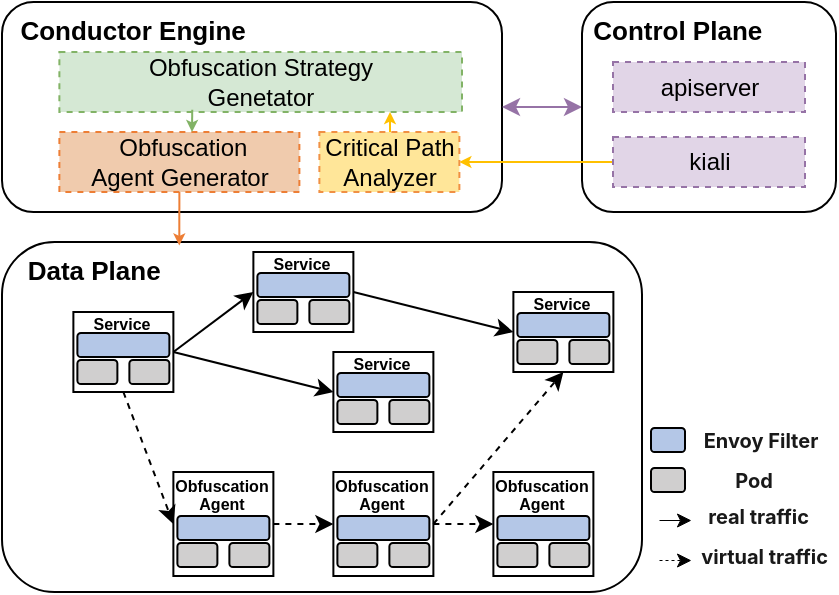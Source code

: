 <mxfile version="26.2.13">
  <diagram name="第 1 页" id="qtbnUa6J9ApBmLn-pT76">
    <mxGraphModel dx="720" dy="363" grid="1" gridSize="10" guides="1" tooltips="1" connect="1" arrows="1" fold="1" page="1" pageScale="1" pageWidth="827" pageHeight="1169" math="0" shadow="0">
      <root>
        <mxCell id="0" />
        <mxCell id="1" parent="0" />
        <mxCell id="pQrbv8YPV8smXKK3u01n-73" value="&lt;b&gt;&lt;font style=&quot;font-size: 13px;&quot;&gt;&amp;nbsp; Conductor Engine&lt;/font&gt;&lt;/b&gt;" style="rounded=1;whiteSpace=wrap;html=1;align=left;verticalAlign=top;" parent="1" vertex="1">
          <mxGeometry x="90" y="55" width="250" height="105" as="geometry" />
        </mxCell>
        <mxCell id="pQrbv8YPV8smXKK3u01n-37" value="&lt;font&gt;Critical Path&lt;/font&gt;&lt;div&gt;&lt;font&gt;Analyzer&lt;/font&gt;&lt;/div&gt;" style="rounded=0;whiteSpace=wrap;html=1;fillColor=light-dark(#ffe699, #ededed);dashed=1;strokeColor=light-dark(#f09044, #ededed);" parent="1" vertex="1">
          <mxGeometry x="248.69" y="120" width="70" height="30" as="geometry" />
        </mxCell>
        <mxCell id="pQrbv8YPV8smXKK3u01n-38" value="&lt;font&gt;&lt;span style=&quot;text-align: left;&quot;&gt;&amp;nbsp;Obfuscation Agent&lt;/span&gt;&lt;span style=&quot;text-align: left;&quot;&gt;&lt;font style=&quot;&quot;&gt;&amp;nbsp;Generator&lt;/font&gt;&lt;/span&gt;&lt;/font&gt;" style="rounded=0;whiteSpace=wrap;html=1;fillColor=light-dark(#f0cbad, #ededed);strokeColor=light-dark(#ed7e35, #ededed);dashed=1;" parent="1" vertex="1">
          <mxGeometry x="118.69" y="120" width="120" height="30" as="geometry" />
        </mxCell>
        <mxCell id="pQrbv8YPV8smXKK3u01n-39" value="&lt;font&gt;&lt;span style=&quot;text-align: left;&quot;&gt;Obfuscation&amp;nbsp;&lt;/span&gt;&lt;span style=&quot;text-align: left;&quot;&gt;S&lt;/span&gt;trategy&lt;/font&gt;&lt;div&gt;&lt;font&gt;Genetator&lt;/font&gt;&lt;/div&gt;" style="rounded=0;whiteSpace=wrap;html=1;fillColor=#d5e8d4;strokeColor=#82b366;dashed=1;" parent="1" vertex="1">
          <mxGeometry x="118.69" y="80" width="201.31" height="30" as="geometry" />
        </mxCell>
        <mxCell id="pQrbv8YPV8smXKK3u01n-40" value="" style="endArrow=classic;html=1;rounded=0;strokeColor=light-dark(#ffc000, #ededed);endSize=3;" parent="1" edge="1">
          <mxGeometry width="50" height="50" relative="1" as="geometry">
            <mxPoint x="284" y="120" as="sourcePoint" />
            <mxPoint x="284" y="110" as="targetPoint" />
            <Array as="points" />
          </mxGeometry>
        </mxCell>
        <mxCell id="pQrbv8YPV8smXKK3u01n-42" value="" style="curved=1;endArrow=classic;html=1;rounded=0;exitX=0.33;exitY=0.962;exitDx=0;exitDy=0;strokeColor=light-dark(#82b366, #000000);exitPerimeter=0;endSize=3;" parent="1" source="pQrbv8YPV8smXKK3u01n-39" edge="1">
          <mxGeometry width="50" height="50" relative="1" as="geometry">
            <mxPoint x="-31.31" y="180" as="sourcePoint" />
            <mxPoint x="185" y="120" as="targetPoint" />
            <Array as="points" />
          </mxGeometry>
        </mxCell>
        <mxCell id="p_BIG-tJRqvn1-pzMKZG-23" value="" style="endArrow=classic;startArrow=classic;html=1;rounded=0;entryX=0;entryY=0.5;entryDx=0;entryDy=0;exitX=1;exitY=0.5;exitDx=0;exitDy=0;strokeColor=light-dark(#9673a6, #EDEDED);" parent="1" source="pQrbv8YPV8smXKK3u01n-73" target="p_BIG-tJRqvn1-pzMKZG-16" edge="1">
          <mxGeometry width="50" height="50" relative="1" as="geometry">
            <mxPoint x="300" y="230" as="sourcePoint" />
            <mxPoint x="350" y="180" as="targetPoint" />
          </mxGeometry>
        </mxCell>
        <mxCell id="p_BIG-tJRqvn1-pzMKZG-24" value="&lt;b&gt;&lt;font style=&quot;font-size: 13px;&quot;&gt;&amp;nbsp; &amp;nbsp;Data Plane&lt;/font&gt;&lt;/b&gt;" style="rounded=1;whiteSpace=wrap;html=1;align=left;verticalAlign=top;" parent="1" vertex="1">
          <mxGeometry x="90" y="175" width="320" height="175" as="geometry" />
        </mxCell>
        <mxCell id="p_BIG-tJRqvn1-pzMKZG-49" value="" style="endArrow=classic;html=1;rounded=0;exitX=0.5;exitY=1;exitDx=0;exitDy=0;entryX=0.277;entryY=0.01;entryDx=0;entryDy=0;strokeColor=light-dark(#ed7e35, #ededed);entryPerimeter=0;endSize=3;" parent="1" source="pQrbv8YPV8smXKK3u01n-38" target="p_BIG-tJRqvn1-pzMKZG-24" edge="1">
          <mxGeometry width="50" height="50" relative="1" as="geometry">
            <mxPoint x="10" y="200" as="sourcePoint" />
            <mxPoint x="60" y="150" as="targetPoint" />
          </mxGeometry>
        </mxCell>
        <mxCell id="p_BIG-tJRqvn1-pzMKZG-57" value="" style="group" parent="1" vertex="1" connectable="0">
          <mxGeometry x="120" y="200" width="60" height="50" as="geometry" />
        </mxCell>
        <mxCell id="p_BIG-tJRqvn1-pzMKZG-51" value="" style="rounded=0;whiteSpace=wrap;html=1;align=center;verticalAlign=top;container=0;" parent="p_BIG-tJRqvn1-pzMKZG-57" vertex="1">
          <mxGeometry x="5.69" y="10" width="50" height="40" as="geometry" />
        </mxCell>
        <mxCell id="p_BIG-tJRqvn1-pzMKZG-52" value="&lt;font style=&quot;font-size: 8px;&quot;&gt;&lt;b&gt;Service&lt;/b&gt;&lt;/font&gt;" style="text;html=1;align=center;verticalAlign=middle;whiteSpace=wrap;rounded=0;" parent="p_BIG-tJRqvn1-pzMKZG-57" vertex="1">
          <mxGeometry width="60" height="30" as="geometry" />
        </mxCell>
        <mxCell id="pQrbv8YPV8smXKK3u01n-61" value="" style="rounded=1;whiteSpace=wrap;html=1;fillColor=light-dark(#b4c7e7, #ededed);container=0;" parent="p_BIG-tJRqvn1-pzMKZG-57" vertex="1">
          <mxGeometry x="7.69" y="20.5" width="46" height="12" as="geometry" />
        </mxCell>
        <mxCell id="p_BIG-tJRqvn1-pzMKZG-3" value="" style="rounded=1;whiteSpace=wrap;html=1;fillColor=#D0CFCF;container=0;" parent="p_BIG-tJRqvn1-pzMKZG-57" vertex="1">
          <mxGeometry x="7.69" y="33.996" width="20" height="12" as="geometry" />
        </mxCell>
        <mxCell id="p_BIG-tJRqvn1-pzMKZG-56" value="" style="rounded=1;whiteSpace=wrap;html=1;fillColor=#D0CFCF;container=0;" parent="p_BIG-tJRqvn1-pzMKZG-57" vertex="1">
          <mxGeometry x="33.69" y="33.996" width="20" height="12" as="geometry" />
        </mxCell>
        <mxCell id="p_BIG-tJRqvn1-pzMKZG-58" value="" style="group" parent="1" vertex="1" connectable="0">
          <mxGeometry x="210" y="170" width="60" height="50" as="geometry" />
        </mxCell>
        <mxCell id="p_BIG-tJRqvn1-pzMKZG-59" value="" style="rounded=0;whiteSpace=wrap;html=1;align=center;verticalAlign=top;container=0;" parent="p_BIG-tJRqvn1-pzMKZG-58" vertex="1">
          <mxGeometry x="5.69" y="10" width="50" height="40" as="geometry" />
        </mxCell>
        <mxCell id="p_BIG-tJRqvn1-pzMKZG-60" value="&lt;font style=&quot;font-size: 8px;&quot;&gt;&lt;b&gt;Service&lt;/b&gt;&lt;/font&gt;" style="text;html=1;align=center;verticalAlign=middle;whiteSpace=wrap;rounded=0;" parent="p_BIG-tJRqvn1-pzMKZG-58" vertex="1">
          <mxGeometry width="60" height="30" as="geometry" />
        </mxCell>
        <mxCell id="p_BIG-tJRqvn1-pzMKZG-61" value="" style="rounded=1;whiteSpace=wrap;html=1;fillColor=light-dark(#b4c7e7, #ededed);container=0;" parent="p_BIG-tJRqvn1-pzMKZG-58" vertex="1">
          <mxGeometry x="7.69" y="20.5" width="46" height="12" as="geometry" />
        </mxCell>
        <mxCell id="p_BIG-tJRqvn1-pzMKZG-62" value="" style="rounded=1;whiteSpace=wrap;html=1;fillColor=#D0CFCF;container=0;" parent="p_BIG-tJRqvn1-pzMKZG-58" vertex="1">
          <mxGeometry x="7.69" y="33.996" width="20" height="12" as="geometry" />
        </mxCell>
        <mxCell id="p_BIG-tJRqvn1-pzMKZG-63" value="" style="rounded=1;whiteSpace=wrap;html=1;fillColor=#D0CFCF;container=0;" parent="p_BIG-tJRqvn1-pzMKZG-58" vertex="1">
          <mxGeometry x="33.69" y="33.996" width="20" height="12" as="geometry" />
        </mxCell>
        <mxCell id="p_BIG-tJRqvn1-pzMKZG-64" value="" style="group" parent="1" vertex="1" connectable="0">
          <mxGeometry x="250" y="220" width="60" height="50" as="geometry" />
        </mxCell>
        <mxCell id="p_BIG-tJRqvn1-pzMKZG-65" value="" style="rounded=0;whiteSpace=wrap;html=1;align=center;verticalAlign=top;container=0;" parent="p_BIG-tJRqvn1-pzMKZG-64" vertex="1">
          <mxGeometry x="5.69" y="10" width="50" height="40" as="geometry" />
        </mxCell>
        <mxCell id="p_BIG-tJRqvn1-pzMKZG-66" value="&lt;font style=&quot;font-size: 8px;&quot;&gt;&lt;b&gt;Service&lt;/b&gt;&lt;/font&gt;" style="text;html=1;align=center;verticalAlign=middle;whiteSpace=wrap;rounded=0;" parent="p_BIG-tJRqvn1-pzMKZG-64" vertex="1">
          <mxGeometry width="60" height="30" as="geometry" />
        </mxCell>
        <mxCell id="p_BIG-tJRqvn1-pzMKZG-67" value="" style="rounded=1;whiteSpace=wrap;html=1;fillColor=light-dark(#b4c7e7, #ededed);container=0;" parent="p_BIG-tJRqvn1-pzMKZG-64" vertex="1">
          <mxGeometry x="7.69" y="20.5" width="46" height="12" as="geometry" />
        </mxCell>
        <mxCell id="p_BIG-tJRqvn1-pzMKZG-68" value="" style="rounded=1;whiteSpace=wrap;html=1;fillColor=#D0CFCF;container=0;" parent="p_BIG-tJRqvn1-pzMKZG-64" vertex="1">
          <mxGeometry x="7.69" y="33.996" width="20" height="12" as="geometry" />
        </mxCell>
        <mxCell id="p_BIG-tJRqvn1-pzMKZG-69" value="" style="rounded=1;whiteSpace=wrap;html=1;fillColor=#D0CFCF;container=0;" parent="p_BIG-tJRqvn1-pzMKZG-64" vertex="1">
          <mxGeometry x="33.69" y="33.996" width="20" height="12" as="geometry" />
        </mxCell>
        <mxCell id="p_BIG-tJRqvn1-pzMKZG-70" value="" style="group" parent="1" vertex="1" connectable="0">
          <mxGeometry x="340" y="190" width="60" height="50" as="geometry" />
        </mxCell>
        <mxCell id="p_BIG-tJRqvn1-pzMKZG-71" value="" style="rounded=0;whiteSpace=wrap;html=1;align=center;verticalAlign=top;container=0;" parent="p_BIG-tJRqvn1-pzMKZG-70" vertex="1">
          <mxGeometry x="5.69" y="10" width="50" height="40" as="geometry" />
        </mxCell>
        <mxCell id="p_BIG-tJRqvn1-pzMKZG-72" value="&lt;font style=&quot;font-size: 8px;&quot;&gt;&lt;b&gt;Service&lt;/b&gt;&lt;/font&gt;" style="text;html=1;align=center;verticalAlign=middle;whiteSpace=wrap;rounded=0;" parent="p_BIG-tJRqvn1-pzMKZG-70" vertex="1">
          <mxGeometry width="60" height="30" as="geometry" />
        </mxCell>
        <mxCell id="p_BIG-tJRqvn1-pzMKZG-73" value="" style="rounded=1;whiteSpace=wrap;html=1;fillColor=light-dark(#b4c7e7, #ededed);container=0;" parent="p_BIG-tJRqvn1-pzMKZG-70" vertex="1">
          <mxGeometry x="7.69" y="20.5" width="46" height="12" as="geometry" />
        </mxCell>
        <mxCell id="p_BIG-tJRqvn1-pzMKZG-74" value="" style="rounded=1;whiteSpace=wrap;html=1;fillColor=#D0CFCF;container=0;" parent="p_BIG-tJRqvn1-pzMKZG-70" vertex="1">
          <mxGeometry x="7.69" y="33.996" width="20" height="12" as="geometry" />
        </mxCell>
        <mxCell id="p_BIG-tJRqvn1-pzMKZG-75" value="" style="rounded=1;whiteSpace=wrap;html=1;fillColor=#D0CFCF;container=0;" parent="p_BIG-tJRqvn1-pzMKZG-70" vertex="1">
          <mxGeometry x="33.69" y="33.996" width="20" height="12" as="geometry" />
        </mxCell>
        <mxCell id="p_BIG-tJRqvn1-pzMKZG-77" value="" style="endArrow=classic;html=1;rounded=0;exitX=1;exitY=0.5;exitDx=0;exitDy=0;entryX=0;entryY=0.5;entryDx=0;entryDy=0;" parent="1" source="p_BIG-tJRqvn1-pzMKZG-51" target="p_BIG-tJRqvn1-pzMKZG-59" edge="1">
          <mxGeometry width="50" height="50" relative="1" as="geometry">
            <mxPoint x="-140" y="280" as="sourcePoint" />
            <mxPoint x="-90" y="230" as="targetPoint" />
          </mxGeometry>
        </mxCell>
        <mxCell id="p_BIG-tJRqvn1-pzMKZG-78" value="" style="endArrow=classic;html=1;rounded=0;exitX=1;exitY=0.5;exitDx=0;exitDy=0;entryX=0;entryY=0.5;entryDx=0;entryDy=0;" parent="1" source="p_BIG-tJRqvn1-pzMKZG-51" target="p_BIG-tJRqvn1-pzMKZG-65" edge="1">
          <mxGeometry width="50" height="50" relative="1" as="geometry">
            <mxPoint x="288.69" y="234" as="sourcePoint" />
            <mxPoint x="338.69" y="184" as="targetPoint" />
          </mxGeometry>
        </mxCell>
        <mxCell id="p_BIG-tJRqvn1-pzMKZG-79" value="" style="endArrow=classic;html=1;rounded=0;exitX=1;exitY=0.5;exitDx=0;exitDy=0;entryX=0;entryY=0.5;entryDx=0;entryDy=0;" parent="1" source="p_BIG-tJRqvn1-pzMKZG-59" target="p_BIG-tJRqvn1-pzMKZG-71" edge="1">
          <mxGeometry width="50" height="50" relative="1" as="geometry">
            <mxPoint x="283.69" y="234" as="sourcePoint" />
            <mxPoint x="333.69" y="184" as="targetPoint" />
          </mxGeometry>
        </mxCell>
        <mxCell id="p_BIG-tJRqvn1-pzMKZG-101" value="" style="group" parent="1" vertex="1" connectable="0">
          <mxGeometry x="170" y="280" width="60" height="62" as="geometry" />
        </mxCell>
        <mxCell id="p_BIG-tJRqvn1-pzMKZG-40" value="" style="rounded=0;whiteSpace=wrap;html=1;align=center;verticalAlign=top;container=0;" parent="p_BIG-tJRqvn1-pzMKZG-101" vertex="1">
          <mxGeometry x="5.69" y="10" width="50" height="52" as="geometry" />
        </mxCell>
        <mxCell id="p_BIG-tJRqvn1-pzMKZG-81" value="" style="rounded=1;whiteSpace=wrap;html=1;fillColor=light-dark(#b4c7e7, #ededed);container=0;" parent="p_BIG-tJRqvn1-pzMKZG-101" vertex="1">
          <mxGeometry x="7.69" y="32" width="46" height="12" as="geometry" />
        </mxCell>
        <mxCell id="p_BIG-tJRqvn1-pzMKZG-82" value="" style="rounded=1;whiteSpace=wrap;html=1;fillColor=#D0CFCF;container=0;" parent="p_BIG-tJRqvn1-pzMKZG-101" vertex="1">
          <mxGeometry x="7.69" y="45.496" width="20" height="12" as="geometry" />
        </mxCell>
        <mxCell id="p_BIG-tJRqvn1-pzMKZG-83" value="" style="rounded=1;whiteSpace=wrap;html=1;fillColor=#D0CFCF;container=0;" parent="p_BIG-tJRqvn1-pzMKZG-101" vertex="1">
          <mxGeometry x="33.69" y="45.496" width="20" height="12" as="geometry" />
        </mxCell>
        <mxCell id="p_BIG-tJRqvn1-pzMKZG-97" value="&lt;b style=&quot;font-size: 8px; line-height: 0px;&quot;&gt;&amp;nbsp;Obfuscation&amp;nbsp;&lt;/b&gt;" style="text;html=1;align=center;verticalAlign=middle;whiteSpace=wrap;rounded=0;" parent="p_BIG-tJRqvn1-pzMKZG-101" vertex="1">
          <mxGeometry width="60" height="32" as="geometry" />
        </mxCell>
        <mxCell id="p_BIG-tJRqvn1-pzMKZG-100" value="&lt;b style=&quot;font-size: 8px; line-height: 0px;&quot;&gt;Agent&lt;/b&gt;" style="text;html=1;align=center;verticalAlign=middle;whiteSpace=wrap;rounded=0;" parent="p_BIG-tJRqvn1-pzMKZG-101" vertex="1">
          <mxGeometry y="10" width="60" height="30" as="geometry" />
        </mxCell>
        <mxCell id="p_BIG-tJRqvn1-pzMKZG-103" value="" style="group" parent="1" vertex="1" connectable="0">
          <mxGeometry x="250" y="280" width="60" height="62" as="geometry" />
        </mxCell>
        <mxCell id="p_BIG-tJRqvn1-pzMKZG-104" value="" style="rounded=0;whiteSpace=wrap;html=1;align=center;verticalAlign=top;container=0;" parent="p_BIG-tJRqvn1-pzMKZG-103" vertex="1">
          <mxGeometry x="5.69" y="10" width="50" height="52" as="geometry" />
        </mxCell>
        <mxCell id="p_BIG-tJRqvn1-pzMKZG-105" value="" style="rounded=1;whiteSpace=wrap;html=1;fillColor=light-dark(#b4c7e7, #ededed);container=0;" parent="p_BIG-tJRqvn1-pzMKZG-103" vertex="1">
          <mxGeometry x="7.69" y="32" width="46" height="12" as="geometry" />
        </mxCell>
        <mxCell id="p_BIG-tJRqvn1-pzMKZG-106" value="" style="rounded=1;whiteSpace=wrap;html=1;fillColor=#D0CFCF;container=0;" parent="p_BIG-tJRqvn1-pzMKZG-103" vertex="1">
          <mxGeometry x="7.69" y="45.496" width="20" height="12" as="geometry" />
        </mxCell>
        <mxCell id="p_BIG-tJRqvn1-pzMKZG-107" value="" style="rounded=1;whiteSpace=wrap;html=1;fillColor=#D0CFCF;container=0;" parent="p_BIG-tJRqvn1-pzMKZG-103" vertex="1">
          <mxGeometry x="33.69" y="45.496" width="20" height="12" as="geometry" />
        </mxCell>
        <mxCell id="p_BIG-tJRqvn1-pzMKZG-108" value="&lt;b style=&quot;font-size: 8px; line-height: 0px;&quot;&gt;&amp;nbsp;Obfuscation&amp;nbsp;&lt;/b&gt;" style="text;html=1;align=center;verticalAlign=middle;whiteSpace=wrap;rounded=0;" parent="p_BIG-tJRqvn1-pzMKZG-103" vertex="1">
          <mxGeometry width="60" height="32" as="geometry" />
        </mxCell>
        <mxCell id="p_BIG-tJRqvn1-pzMKZG-109" value="&lt;b style=&quot;font-size: 8px; line-height: 0px;&quot;&gt;Agent&lt;/b&gt;" style="text;html=1;align=center;verticalAlign=middle;whiteSpace=wrap;rounded=0;" parent="p_BIG-tJRqvn1-pzMKZG-103" vertex="1">
          <mxGeometry y="10" width="60" height="30" as="geometry" />
        </mxCell>
        <mxCell id="p_BIG-tJRqvn1-pzMKZG-110" value="" style="group" parent="1" vertex="1" connectable="0">
          <mxGeometry x="330" y="280" width="60" height="62" as="geometry" />
        </mxCell>
        <mxCell id="p_BIG-tJRqvn1-pzMKZG-111" value="" style="rounded=0;whiteSpace=wrap;html=1;align=center;verticalAlign=top;container=0;" parent="p_BIG-tJRqvn1-pzMKZG-110" vertex="1">
          <mxGeometry x="5.69" y="10" width="50" height="52" as="geometry" />
        </mxCell>
        <mxCell id="p_BIG-tJRqvn1-pzMKZG-112" value="" style="rounded=1;whiteSpace=wrap;html=1;fillColor=light-dark(#b4c7e7, #ededed);container=0;" parent="p_BIG-tJRqvn1-pzMKZG-110" vertex="1">
          <mxGeometry x="7.69" y="32" width="46" height="12" as="geometry" />
        </mxCell>
        <mxCell id="p_BIG-tJRqvn1-pzMKZG-113" value="" style="rounded=1;whiteSpace=wrap;html=1;fillColor=#D0CFCF;container=0;" parent="p_BIG-tJRqvn1-pzMKZG-110" vertex="1">
          <mxGeometry x="7.69" y="45.496" width="20" height="12" as="geometry" />
        </mxCell>
        <mxCell id="p_BIG-tJRqvn1-pzMKZG-114" value="" style="rounded=1;whiteSpace=wrap;html=1;fillColor=#D0CFCF;container=0;" parent="p_BIG-tJRqvn1-pzMKZG-110" vertex="1">
          <mxGeometry x="33.69" y="45.496" width="20" height="12" as="geometry" />
        </mxCell>
        <mxCell id="p_BIG-tJRqvn1-pzMKZG-115" value="&lt;b style=&quot;font-size: 8px; line-height: 0px;&quot;&gt;&amp;nbsp;Obfuscation&amp;nbsp;&lt;/b&gt;" style="text;html=1;align=center;verticalAlign=middle;whiteSpace=wrap;rounded=0;" parent="p_BIG-tJRqvn1-pzMKZG-110" vertex="1">
          <mxGeometry width="60" height="32" as="geometry" />
        </mxCell>
        <mxCell id="p_BIG-tJRqvn1-pzMKZG-116" value="&lt;b style=&quot;font-size: 8px; line-height: 0px;&quot;&gt;Agent&lt;/b&gt;" style="text;html=1;align=center;verticalAlign=middle;whiteSpace=wrap;rounded=0;" parent="p_BIG-tJRqvn1-pzMKZG-110" vertex="1">
          <mxGeometry y="10" width="60" height="30" as="geometry" />
        </mxCell>
        <mxCell id="p_BIG-tJRqvn1-pzMKZG-117" value="" style="endArrow=classic;html=1;rounded=0;exitX=0.5;exitY=1;exitDx=0;exitDy=0;entryX=0;entryY=0.5;entryDx=0;entryDy=0;dashed=1;" parent="1" source="p_BIG-tJRqvn1-pzMKZG-51" target="p_BIG-tJRqvn1-pzMKZG-40" edge="1">
          <mxGeometry width="50" height="50" relative="1" as="geometry">
            <mxPoint x="30" y="430" as="sourcePoint" />
            <mxPoint x="80" y="380" as="targetPoint" />
          </mxGeometry>
        </mxCell>
        <mxCell id="p_BIG-tJRqvn1-pzMKZG-118" value="" style="endArrow=classic;html=1;rounded=0;exitX=1;exitY=0.5;exitDx=0;exitDy=0;entryX=0;entryY=0.5;entryDx=0;entryDy=0;dashed=1;" parent="1" source="p_BIG-tJRqvn1-pzMKZG-40" target="p_BIG-tJRqvn1-pzMKZG-104" edge="1">
          <mxGeometry width="50" height="50" relative="1" as="geometry">
            <mxPoint x="30" y="410" as="sourcePoint" />
            <mxPoint x="80" y="360" as="targetPoint" />
          </mxGeometry>
        </mxCell>
        <mxCell id="p_BIG-tJRqvn1-pzMKZG-119" value="" style="endArrow=classic;html=1;rounded=0;exitX=1;exitY=0.5;exitDx=0;exitDy=0;entryX=0;entryY=0.5;entryDx=0;entryDy=0;dashed=1;" parent="1" source="p_BIG-tJRqvn1-pzMKZG-104" target="p_BIG-tJRqvn1-pzMKZG-111" edge="1">
          <mxGeometry width="50" height="50" relative="1" as="geometry">
            <mxPoint x="20" y="420" as="sourcePoint" />
            <mxPoint x="70" y="370" as="targetPoint" />
          </mxGeometry>
        </mxCell>
        <mxCell id="p_BIG-tJRqvn1-pzMKZG-120" value="" style="endArrow=classic;html=1;rounded=0;exitX=1;exitY=0.5;exitDx=0;exitDy=0;entryX=0.5;entryY=1;entryDx=0;entryDy=0;dashed=1;" parent="1" source="p_BIG-tJRqvn1-pzMKZG-104" target="p_BIG-tJRqvn1-pzMKZG-71" edge="1">
          <mxGeometry width="50" height="50" relative="1" as="geometry">
            <mxPoint x="60" y="420" as="sourcePoint" />
            <mxPoint x="110" y="370" as="targetPoint" />
          </mxGeometry>
        </mxCell>
        <mxCell id="p_BIG-tJRqvn1-pzMKZG-125" value="&lt;span style=&quot;color: rgba(0, 0, 0, 0.9); font-family: -apple-system, BlinkMacSystemFont, &amp;quot;Segoe UI&amp;quot;, system-ui, -apple-system, &amp;quot;Segoe UI&amp;quot;, Roboto, Ubuntu, Cantarell, &amp;quot;Noto Sans&amp;quot;, sans-serif, Arial, &amp;quot;PingFang SC&amp;quot;, &amp;quot;Source Han Sans SC&amp;quot;, &amp;quot;Microsoft YaHei UI&amp;quot;, &amp;quot;Microsoft YaHei&amp;quot;, &amp;quot;Noto Sans CJK SC&amp;quot;, sans-serif; text-align: start; white-space-collapse: preserve; background-color: rgb(255, 255, 255);&quot;&gt;&lt;font style=&quot;font-size: 10px;&quot;&gt;&lt;b&gt;Envoy Filter&lt;/b&gt;&lt;/font&gt;&lt;/span&gt;" style="text;html=1;align=center;verticalAlign=middle;whiteSpace=wrap;rounded=0;container=0;" parent="1" vertex="1">
          <mxGeometry x="439" y="262.19" width="61" height="24" as="geometry" />
        </mxCell>
        <mxCell id="p_BIG-tJRqvn1-pzMKZG-133" value="" style="endArrow=classic;html=1;rounded=0;dashed=1;jumpSize=10;strokeWidth=0.5;sourcePerimeterSpacing=10;" parent="1" edge="1">
          <mxGeometry width="50" height="50" relative="1" as="geometry">
            <mxPoint x="418.5" y="334" as="sourcePoint" />
            <mxPoint x="434.5" y="334" as="targetPoint" />
          </mxGeometry>
        </mxCell>
        <mxCell id="p_BIG-tJRqvn1-pzMKZG-134" value="&lt;span style=&quot;color: rgba(0, 0, 0, 0.9); font-family: -apple-system, BlinkMacSystemFont, &amp;quot;Segoe UI&amp;quot;, system-ui, -apple-system, &amp;quot;Segoe UI&amp;quot;, Roboto, Ubuntu, Cantarell, &amp;quot;Noto Sans&amp;quot;, sans-serif, Arial, &amp;quot;PingFang SC&amp;quot;, &amp;quot;Source Han Sans SC&amp;quot;, &amp;quot;Microsoft YaHei UI&amp;quot;, &amp;quot;Microsoft YaHei&amp;quot;, &amp;quot;Noto Sans CJK SC&amp;quot;, sans-serif; text-align: start; white-space-collapse: preserve; background-color: rgb(255, 255, 255);&quot;&gt;&lt;font style=&quot;font-size: 10px;&quot;&gt;&lt;b style=&quot;&quot;&gt;virtual traffic &lt;/b&gt;&lt;/font&gt;&lt;/span&gt;" style="text;html=1;align=center;verticalAlign=middle;whiteSpace=wrap;rounded=0;container=0;" parent="1" vertex="1">
          <mxGeometry x="438" y="320" width="69" height="24" as="geometry" />
        </mxCell>
        <mxCell id="p_BIG-tJRqvn1-pzMKZG-140" value="" style="endArrow=classic;html=1;rounded=0;jumpSize=10;strokeWidth=0.5;" parent="1" edge="1">
          <mxGeometry width="50" height="50" relative="1" as="geometry">
            <mxPoint x="418.5" y="314" as="sourcePoint" />
            <mxPoint x="434.5" y="314" as="targetPoint" />
          </mxGeometry>
        </mxCell>
        <mxCell id="p_BIG-tJRqvn1-pzMKZG-141" value="&lt;span style=&quot;color: rgba(0, 0, 0, 0.9); font-family: -apple-system, BlinkMacSystemFont, &amp;quot;Segoe UI&amp;quot;, system-ui, -apple-system, &amp;quot;Segoe UI&amp;quot;, Roboto, Ubuntu, Cantarell, &amp;quot;Noto Sans&amp;quot;, sans-serif, Arial, &amp;quot;PingFang SC&amp;quot;, &amp;quot;Source Han Sans SC&amp;quot;, &amp;quot;Microsoft YaHei UI&amp;quot;, &amp;quot;Microsoft YaHei&amp;quot;, &amp;quot;Noto Sans CJK SC&amp;quot;, sans-serif; text-align: start; white-space-collapse: preserve; background-color: rgb(255, 255, 255);&quot;&gt;&lt;font style=&quot;font-size: 10px;&quot;&gt;&lt;b&gt;real traffic &lt;/b&gt;&lt;/font&gt;&lt;/span&gt;" style="text;html=1;align=center;verticalAlign=middle;whiteSpace=wrap;rounded=0;container=0;" parent="1" vertex="1">
          <mxGeometry x="435" y="300" width="69" height="24" as="geometry" />
        </mxCell>
        <mxCell id="jbFLgZD4vBqtuu3dsmsq-3" value="" style="rounded=1;whiteSpace=wrap;html=1;fillColor=light-dark(#b4c7e7, #ededed);container=0;" parent="1" vertex="1">
          <mxGeometry x="414.5" y="268" width="17" height="12" as="geometry" />
        </mxCell>
        <mxCell id="jbFLgZD4vBqtuu3dsmsq-4" value="" style="rounded=1;whiteSpace=wrap;html=1;fillColor=light-dark(#d0cfcf, #ededed);container=0;" parent="1" vertex="1">
          <mxGeometry x="414.5" y="288" width="17" height="12" as="geometry" />
        </mxCell>
        <mxCell id="jbFLgZD4vBqtuu3dsmsq-5" value="&lt;span style=&quot;color: rgba(0, 0, 0, 0.9); font-family: -apple-system, BlinkMacSystemFont, &amp;quot;Segoe UI&amp;quot;, system-ui, -apple-system, &amp;quot;Segoe UI&amp;quot;, Roboto, Ubuntu, Cantarell, &amp;quot;Noto Sans&amp;quot;, sans-serif, Arial, &amp;quot;PingFang SC&amp;quot;, &amp;quot;Source Han Sans SC&amp;quot;, &amp;quot;Microsoft YaHei UI&amp;quot;, &amp;quot;Microsoft YaHei&amp;quot;, &amp;quot;Noto Sans CJK SC&amp;quot;, sans-serif; text-align: start; white-space-collapse: preserve; background-color: rgb(255, 255, 255);&quot;&gt;&lt;font style=&quot;font-size: 10px;&quot;&gt;&lt;b&gt;Pod&lt;/b&gt;&lt;/font&gt;&lt;/span&gt;" style="text;html=1;align=center;verticalAlign=middle;whiteSpace=wrap;rounded=0;container=0;" parent="1" vertex="1">
          <mxGeometry x="439" y="282.19" width="54" height="24" as="geometry" />
        </mxCell>
        <mxCell id="p_BIG-tJRqvn1-pzMKZG-16" value="&lt;b&gt;&lt;font style=&quot;font-size: 13px;&quot;&gt;&amp;nbsp;Control Plane&lt;/font&gt;&lt;/b&gt;" style="rounded=1;whiteSpace=wrap;html=1;align=left;verticalAlign=top;" parent="1" vertex="1">
          <mxGeometry x="380" y="55" width="127" height="105" as="geometry" />
        </mxCell>
        <mxCell id="YnNMuXhdxjictv6et9xX-1" style="edgeStyle=orthogonalEdgeStyle;rounded=0;orthogonalLoop=1;jettySize=auto;html=1;exitX=0;exitY=0.5;exitDx=0;exitDy=0;entryX=1;entryY=0.5;entryDx=0;entryDy=0;fillColor=#fff2cc;strokeColor=light-dark(#ffc000, #6d5100);endSize=3;" edge="1" parent="1" source="p_BIG-tJRqvn1-pzMKZG-18" target="pQrbv8YPV8smXKK3u01n-37">
          <mxGeometry relative="1" as="geometry" />
        </mxCell>
        <mxCell id="p_BIG-tJRqvn1-pzMKZG-18" value="kiali" style="rounded=0;whiteSpace=wrap;html=1;dashed=1;fillColor=#e1d5e7;strokeColor=#9673a6;" parent="1" vertex="1">
          <mxGeometry x="395.5" y="122.5" width="96" height="25" as="geometry" />
        </mxCell>
        <mxCell id="p_BIG-tJRqvn1-pzMKZG-20" value="apiserver" style="rounded=0;whiteSpace=wrap;html=1;dashed=1;fillColor=#e1d5e7;strokeColor=#9673a6;" parent="1" vertex="1">
          <mxGeometry x="395.5" y="85" width="96" height="25" as="geometry" />
        </mxCell>
      </root>
    </mxGraphModel>
  </diagram>
</mxfile>

